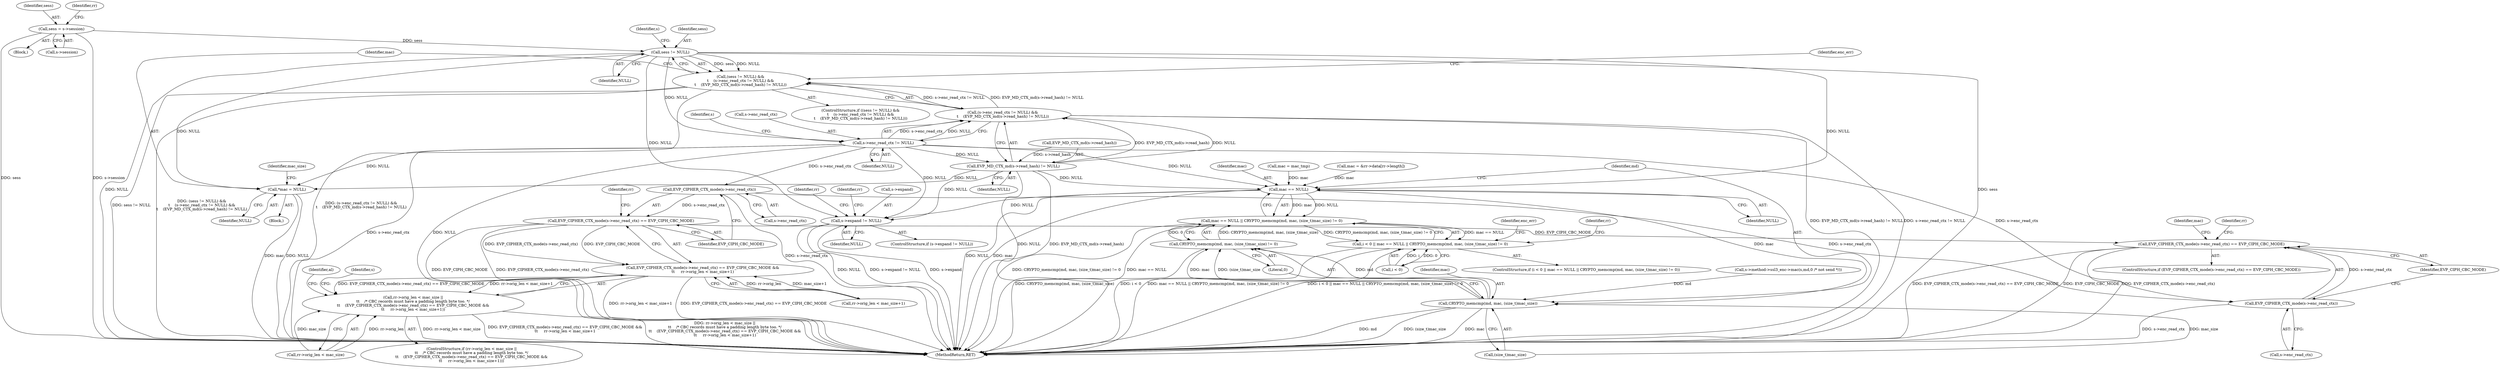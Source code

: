 digraph "0_openssl_103b171d8fc282ef435f8de9afbf7782e312961f_2@pointer" {
"1000237" [label="(Call,sess != NULL)"];
"1000136" [label="(Call,sess = s->session)"];
"1000236" [label="(Call,(sess != NULL) &&\n\t    (s->enc_read_ctx != NULL) &&\n\t    (EVP_MD_CTX_md(s->read_hash) != NULL))"];
"1000241" [label="(Call,s->enc_read_ctx != NULL)"];
"1000240" [label="(Call,(s->enc_read_ctx != NULL) &&\n\t    (EVP_MD_CTX_md(s->read_hash) != NULL))"];
"1000246" [label="(Call,EVP_MD_CTX_md(s->read_hash) != NULL)"];
"1000254" [label="(Call,*mac = NULL)"];
"1000346" [label="(Call,mac == NULL)"];
"1000345" [label="(Call,mac == NULL || CRYPTO_memcmp(md, mac, (size_t)mac_size) != 0)"];
"1000341" [label="(Call,i < 0 || mac == NULL || CRYPTO_memcmp(md, mac, (size_t)mac_size) != 0)"];
"1000350" [label="(Call,CRYPTO_memcmp(md, mac, (size_t)mac_size))"];
"1000349" [label="(Call,CRYPTO_memcmp(md, mac, (size_t)mac_size) != 0)"];
"1000390" [label="(Call,s->expand != NULL)"];
"1000277" [label="(Call,EVP_CIPHER_CTX_mode(s->enc_read_ctx))"];
"1000276" [label="(Call,EVP_CIPHER_CTX_mode(s->enc_read_ctx) == EVP_CIPH_CBC_MODE)"];
"1000275" [label="(Call,EVP_CIPHER_CTX_mode(s->enc_read_ctx) == EVP_CIPH_CBC_MODE &&\n\t\t     rr->orig_len < mac_size+1)"];
"1000269" [label="(Call,rr->orig_len < mac_size ||\n\t\t    /* CBC records must have a padding length byte too. */\n\t\t    (EVP_CIPHER_CTX_mode(s->enc_read_ctx) == EVP_CIPH_CBC_MODE &&\n\t\t     rr->orig_len < mac_size+1))"];
"1000298" [label="(Call,EVP_CIPHER_CTX_mode(s->enc_read_ctx) == EVP_CIPH_CBC_MODE)"];
"1000299" [label="(Call,EVP_CIPHER_CTX_mode(s->enc_read_ctx))"];
"1000249" [label="(Identifier,s)"];
"1000352" [label="(Identifier,mac)"];
"1000239" [label="(Identifier,NULL)"];
"1000300" [label="(Call,s->enc_read_ctx)"];
"1000281" [label="(Identifier,EVP_CIPH_CBC_MODE)"];
"1000240" [label="(Call,(s->enc_read_ctx != NULL) &&\n\t    (EVP_MD_CTX_md(s->read_hash) != NULL))"];
"1000345" [label="(Call,mac == NULL || CRYPTO_memcmp(md, mac, (size_t)mac_size) != 0)"];
"1000348" [label="(Identifier,NULL)"];
"1000349" [label="(Call,CRYPTO_memcmp(md, mac, (size_t)mac_size) != 0)"];
"1000399" [label="(Identifier,rr)"];
"1000136" [label="(Call,sess = s->session)"];
"1000137" [label="(Identifier,sess)"];
"1000276" [label="(Call,EVP_CIPHER_CTX_mode(s->enc_read_ctx) == EVP_CIPH_CBC_MODE)"];
"1000324" [label="(Call,mac = &rr->data[rr->length])"];
"1000346" [label="(Call,mac == NULL)"];
"1000254" [label="(Call,*mac = NULL)"];
"1000255" [label="(Identifier,mac)"];
"1000270" [label="(Call,rr->orig_len < mac_size)"];
"1000236" [label="(Call,(sess != NULL) &&\n\t    (s->enc_read_ctx != NULL) &&\n\t    (EVP_MD_CTX_md(s->read_hash) != NULL))"];
"1000306" [label="(Identifier,mac)"];
"1000277" [label="(Call,EVP_CIPHER_CTX_mode(s->enc_read_ctx))"];
"1000336" [label="(Call,s->method->ssl3_enc->mac(s,md,0 /* not send */))"];
"1000297" [label="(ControlStructure,if (EVP_CIPHER_CTX_mode(s->enc_read_ctx) == EVP_CIPH_CBC_MODE))"];
"1000425" [label="(Identifier,rr)"];
"1000282" [label="(Call,rr->orig_len < mac_size+1)"];
"1000241" [label="(Call,s->enc_read_ctx != NULL)"];
"1000251" [label="(Identifier,NULL)"];
"1000342" [label="(Call,i < 0)"];
"1000456" [label="(MethodReturn,RET)"];
"1000341" [label="(Call,i < 0 || mac == NULL || CRYPTO_memcmp(md, mac, (size_t)mac_size) != 0)"];
"1000242" [label="(Call,s->enc_read_ctx)"];
"1000246" [label="(Call,EVP_MD_CTX_md(s->read_hash) != NULL)"];
"1000347" [label="(Identifier,mac)"];
"1000269" [label="(Call,rr->orig_len < mac_size ||\n\t\t    /* CBC records must have a padding length byte too. */\n\t\t    (EVP_CIPHER_CTX_mode(s->enc_read_ctx) == EVP_CIPH_CBC_MODE &&\n\t\t     rr->orig_len < mac_size+1))"];
"1000268" [label="(ControlStructure,if (rr->orig_len < mac_size ||\n\t\t    /* CBC records must have a padding length byte too. */\n\t\t    (EVP_CIPHER_CTX_mode(s->enc_read_ctx) == EVP_CIPH_CBC_MODE &&\n\t\t     rr->orig_len < mac_size+1)))"];
"1000394" [label="(Identifier,NULL)"];
"1000364" [label="(Identifier,rr)"];
"1000275" [label="(Call,EVP_CIPHER_CTX_mode(s->enc_read_ctx) == EVP_CIPH_CBC_MODE &&\n\t\t     rr->orig_len < mac_size+1)"];
"1000278" [label="(Call,s->enc_read_ctx)"];
"1000305" [label="(Call,mac = mac_tmp)"];
"1000235" [label="(ControlStructure,if ((sess != NULL) &&\n\t    (s->enc_read_ctx != NULL) &&\n\t    (EVP_MD_CTX_md(s->read_hash) != NULL)))"];
"1000252" [label="(Block,)"];
"1000256" [label="(Identifier,NULL)"];
"1000350" [label="(Call,CRYPTO_memcmp(md, mac, (size_t)mac_size))"];
"1000237" [label="(Call,sess != NULL)"];
"1000299" [label="(Call,EVP_CIPHER_CTX_mode(s->enc_read_ctx))"];
"1000321" [label="(Identifier,rr)"];
"1000245" [label="(Identifier,NULL)"];
"1000143" [label="(Identifier,rr)"];
"1000259" [label="(Identifier,mac_size)"];
"1000298" [label="(Call,EVP_CIPHER_CTX_mode(s->enc_read_ctx) == EVP_CIPH_CBC_MODE)"];
"1000358" [label="(Identifier,enc_err)"];
"1000120" [label="(Block,)"];
"1000375" [label="(Identifier,enc_err)"];
"1000356" [label="(Literal,0)"];
"1000238" [label="(Identifier,sess)"];
"1000284" [label="(Identifier,rr)"];
"1000389" [label="(ControlStructure,if (s->expand != NULL))"];
"1000291" [label="(Identifier,al)"];
"1000390" [label="(Call,s->expand != NULL)"];
"1000351" [label="(Identifier,md)"];
"1000353" [label="(Call,(size_t)mac_size)"];
"1000303" [label="(Identifier,EVP_CIPH_CBC_MODE)"];
"1000391" [label="(Call,s->expand)"];
"1000247" [label="(Call,EVP_MD_CTX_md(s->read_hash))"];
"1000301" [label="(Identifier,s)"];
"1000243" [label="(Identifier,s)"];
"1000138" [label="(Call,s->session)"];
"1000340" [label="(ControlStructure,if (i < 0 || mac == NULL || CRYPTO_memcmp(md, mac, (size_t)mac_size) != 0))"];
"1000237" -> "1000236"  [label="AST: "];
"1000237" -> "1000239"  [label="CFG: "];
"1000238" -> "1000237"  [label="AST: "];
"1000239" -> "1000237"  [label="AST: "];
"1000243" -> "1000237"  [label="CFG: "];
"1000236" -> "1000237"  [label="CFG: "];
"1000237" -> "1000456"  [label="DDG: NULL"];
"1000237" -> "1000456"  [label="DDG: sess"];
"1000237" -> "1000236"  [label="DDG: sess"];
"1000237" -> "1000236"  [label="DDG: NULL"];
"1000136" -> "1000237"  [label="DDG: sess"];
"1000237" -> "1000241"  [label="DDG: NULL"];
"1000237" -> "1000254"  [label="DDG: NULL"];
"1000237" -> "1000346"  [label="DDG: NULL"];
"1000237" -> "1000390"  [label="DDG: NULL"];
"1000136" -> "1000120"  [label="AST: "];
"1000136" -> "1000138"  [label="CFG: "];
"1000137" -> "1000136"  [label="AST: "];
"1000138" -> "1000136"  [label="AST: "];
"1000143" -> "1000136"  [label="CFG: "];
"1000136" -> "1000456"  [label="DDG: s->session"];
"1000136" -> "1000456"  [label="DDG: sess"];
"1000236" -> "1000235"  [label="AST: "];
"1000236" -> "1000240"  [label="CFG: "];
"1000240" -> "1000236"  [label="AST: "];
"1000255" -> "1000236"  [label="CFG: "];
"1000375" -> "1000236"  [label="CFG: "];
"1000236" -> "1000456"  [label="DDG: sess != NULL"];
"1000236" -> "1000456"  [label="DDG: (sess != NULL) &&\n\t    (s->enc_read_ctx != NULL) &&\n\t    (EVP_MD_CTX_md(s->read_hash) != NULL)"];
"1000236" -> "1000456"  [label="DDG: (s->enc_read_ctx != NULL) &&\n\t    (EVP_MD_CTX_md(s->read_hash) != NULL)"];
"1000240" -> "1000236"  [label="DDG: s->enc_read_ctx != NULL"];
"1000240" -> "1000236"  [label="DDG: EVP_MD_CTX_md(s->read_hash) != NULL"];
"1000241" -> "1000240"  [label="AST: "];
"1000241" -> "1000245"  [label="CFG: "];
"1000242" -> "1000241"  [label="AST: "];
"1000245" -> "1000241"  [label="AST: "];
"1000249" -> "1000241"  [label="CFG: "];
"1000240" -> "1000241"  [label="CFG: "];
"1000241" -> "1000456"  [label="DDG: s->enc_read_ctx"];
"1000241" -> "1000456"  [label="DDG: NULL"];
"1000241" -> "1000240"  [label="DDG: s->enc_read_ctx"];
"1000241" -> "1000240"  [label="DDG: NULL"];
"1000241" -> "1000246"  [label="DDG: NULL"];
"1000241" -> "1000254"  [label="DDG: NULL"];
"1000241" -> "1000277"  [label="DDG: s->enc_read_ctx"];
"1000241" -> "1000299"  [label="DDG: s->enc_read_ctx"];
"1000241" -> "1000346"  [label="DDG: NULL"];
"1000241" -> "1000390"  [label="DDG: NULL"];
"1000240" -> "1000246"  [label="CFG: "];
"1000246" -> "1000240"  [label="AST: "];
"1000240" -> "1000456"  [label="DDG: EVP_MD_CTX_md(s->read_hash) != NULL"];
"1000240" -> "1000456"  [label="DDG: s->enc_read_ctx != NULL"];
"1000246" -> "1000240"  [label="DDG: EVP_MD_CTX_md(s->read_hash)"];
"1000246" -> "1000240"  [label="DDG: NULL"];
"1000246" -> "1000251"  [label="CFG: "];
"1000247" -> "1000246"  [label="AST: "];
"1000251" -> "1000246"  [label="AST: "];
"1000246" -> "1000456"  [label="DDG: NULL"];
"1000246" -> "1000456"  [label="DDG: EVP_MD_CTX_md(s->read_hash)"];
"1000247" -> "1000246"  [label="DDG: s->read_hash"];
"1000246" -> "1000254"  [label="DDG: NULL"];
"1000246" -> "1000346"  [label="DDG: NULL"];
"1000246" -> "1000390"  [label="DDG: NULL"];
"1000254" -> "1000252"  [label="AST: "];
"1000254" -> "1000256"  [label="CFG: "];
"1000255" -> "1000254"  [label="AST: "];
"1000256" -> "1000254"  [label="AST: "];
"1000259" -> "1000254"  [label="CFG: "];
"1000254" -> "1000456"  [label="DDG: mac"];
"1000254" -> "1000456"  [label="DDG: NULL"];
"1000346" -> "1000345"  [label="AST: "];
"1000346" -> "1000348"  [label="CFG: "];
"1000347" -> "1000346"  [label="AST: "];
"1000348" -> "1000346"  [label="AST: "];
"1000351" -> "1000346"  [label="CFG: "];
"1000345" -> "1000346"  [label="CFG: "];
"1000346" -> "1000456"  [label="DDG: NULL"];
"1000346" -> "1000456"  [label="DDG: mac"];
"1000346" -> "1000345"  [label="DDG: mac"];
"1000346" -> "1000345"  [label="DDG: NULL"];
"1000305" -> "1000346"  [label="DDG: mac"];
"1000324" -> "1000346"  [label="DDG: mac"];
"1000346" -> "1000350"  [label="DDG: mac"];
"1000346" -> "1000390"  [label="DDG: NULL"];
"1000345" -> "1000341"  [label="AST: "];
"1000345" -> "1000349"  [label="CFG: "];
"1000349" -> "1000345"  [label="AST: "];
"1000341" -> "1000345"  [label="CFG: "];
"1000345" -> "1000456"  [label="DDG: CRYPTO_memcmp(md, mac, (size_t)mac_size) != 0"];
"1000345" -> "1000456"  [label="DDG: mac == NULL"];
"1000345" -> "1000341"  [label="DDG: mac == NULL"];
"1000345" -> "1000341"  [label="DDG: CRYPTO_memcmp(md, mac, (size_t)mac_size) != 0"];
"1000349" -> "1000345"  [label="DDG: CRYPTO_memcmp(md, mac, (size_t)mac_size)"];
"1000349" -> "1000345"  [label="DDG: 0"];
"1000341" -> "1000340"  [label="AST: "];
"1000341" -> "1000342"  [label="CFG: "];
"1000342" -> "1000341"  [label="AST: "];
"1000358" -> "1000341"  [label="CFG: "];
"1000364" -> "1000341"  [label="CFG: "];
"1000341" -> "1000456"  [label="DDG: i < 0"];
"1000341" -> "1000456"  [label="DDG: mac == NULL || CRYPTO_memcmp(md, mac, (size_t)mac_size) != 0"];
"1000341" -> "1000456"  [label="DDG: i < 0 || mac == NULL || CRYPTO_memcmp(md, mac, (size_t)mac_size) != 0"];
"1000342" -> "1000341"  [label="DDG: i"];
"1000342" -> "1000341"  [label="DDG: 0"];
"1000350" -> "1000349"  [label="AST: "];
"1000350" -> "1000353"  [label="CFG: "];
"1000351" -> "1000350"  [label="AST: "];
"1000352" -> "1000350"  [label="AST: "];
"1000353" -> "1000350"  [label="AST: "];
"1000356" -> "1000350"  [label="CFG: "];
"1000350" -> "1000456"  [label="DDG: md"];
"1000350" -> "1000456"  [label="DDG: (size_t)mac_size"];
"1000350" -> "1000456"  [label="DDG: mac"];
"1000350" -> "1000349"  [label="DDG: md"];
"1000350" -> "1000349"  [label="DDG: mac"];
"1000350" -> "1000349"  [label="DDG: (size_t)mac_size"];
"1000336" -> "1000350"  [label="DDG: md"];
"1000353" -> "1000350"  [label="DDG: mac_size"];
"1000349" -> "1000356"  [label="CFG: "];
"1000356" -> "1000349"  [label="AST: "];
"1000349" -> "1000456"  [label="DDG: CRYPTO_memcmp(md, mac, (size_t)mac_size)"];
"1000390" -> "1000389"  [label="AST: "];
"1000390" -> "1000394"  [label="CFG: "];
"1000391" -> "1000390"  [label="AST: "];
"1000394" -> "1000390"  [label="AST: "];
"1000399" -> "1000390"  [label="CFG: "];
"1000425" -> "1000390"  [label="CFG: "];
"1000390" -> "1000456"  [label="DDG: NULL"];
"1000390" -> "1000456"  [label="DDG: s->expand != NULL"];
"1000390" -> "1000456"  [label="DDG: s->expand"];
"1000277" -> "1000276"  [label="AST: "];
"1000277" -> "1000278"  [label="CFG: "];
"1000278" -> "1000277"  [label="AST: "];
"1000281" -> "1000277"  [label="CFG: "];
"1000277" -> "1000456"  [label="DDG: s->enc_read_ctx"];
"1000277" -> "1000276"  [label="DDG: s->enc_read_ctx"];
"1000277" -> "1000299"  [label="DDG: s->enc_read_ctx"];
"1000276" -> "1000275"  [label="AST: "];
"1000276" -> "1000281"  [label="CFG: "];
"1000281" -> "1000276"  [label="AST: "];
"1000284" -> "1000276"  [label="CFG: "];
"1000275" -> "1000276"  [label="CFG: "];
"1000276" -> "1000456"  [label="DDG: EVP_CIPH_CBC_MODE"];
"1000276" -> "1000456"  [label="DDG: EVP_CIPHER_CTX_mode(s->enc_read_ctx)"];
"1000276" -> "1000275"  [label="DDG: EVP_CIPHER_CTX_mode(s->enc_read_ctx)"];
"1000276" -> "1000275"  [label="DDG: EVP_CIPH_CBC_MODE"];
"1000276" -> "1000298"  [label="DDG: EVP_CIPH_CBC_MODE"];
"1000275" -> "1000269"  [label="AST: "];
"1000275" -> "1000282"  [label="CFG: "];
"1000282" -> "1000275"  [label="AST: "];
"1000269" -> "1000275"  [label="CFG: "];
"1000275" -> "1000456"  [label="DDG: rr->orig_len < mac_size+1"];
"1000275" -> "1000456"  [label="DDG: EVP_CIPHER_CTX_mode(s->enc_read_ctx) == EVP_CIPH_CBC_MODE"];
"1000275" -> "1000269"  [label="DDG: EVP_CIPHER_CTX_mode(s->enc_read_ctx) == EVP_CIPH_CBC_MODE"];
"1000275" -> "1000269"  [label="DDG: rr->orig_len < mac_size+1"];
"1000282" -> "1000275"  [label="DDG: rr->orig_len"];
"1000282" -> "1000275"  [label="DDG: mac_size+1"];
"1000269" -> "1000268"  [label="AST: "];
"1000269" -> "1000270"  [label="CFG: "];
"1000270" -> "1000269"  [label="AST: "];
"1000291" -> "1000269"  [label="CFG: "];
"1000301" -> "1000269"  [label="CFG: "];
"1000269" -> "1000456"  [label="DDG: EVP_CIPHER_CTX_mode(s->enc_read_ctx) == EVP_CIPH_CBC_MODE &&\n\t\t     rr->orig_len < mac_size+1"];
"1000269" -> "1000456"  [label="DDG: rr->orig_len < mac_size ||\n\t\t    /* CBC records must have a padding length byte too. */\n\t\t    (EVP_CIPHER_CTX_mode(s->enc_read_ctx) == EVP_CIPH_CBC_MODE &&\n\t\t     rr->orig_len < mac_size+1)"];
"1000269" -> "1000456"  [label="DDG: rr->orig_len < mac_size"];
"1000270" -> "1000269"  [label="DDG: rr->orig_len"];
"1000270" -> "1000269"  [label="DDG: mac_size"];
"1000298" -> "1000297"  [label="AST: "];
"1000298" -> "1000303"  [label="CFG: "];
"1000299" -> "1000298"  [label="AST: "];
"1000303" -> "1000298"  [label="AST: "];
"1000306" -> "1000298"  [label="CFG: "];
"1000321" -> "1000298"  [label="CFG: "];
"1000298" -> "1000456"  [label="DDG: EVP_CIPHER_CTX_mode(s->enc_read_ctx) == EVP_CIPH_CBC_MODE"];
"1000298" -> "1000456"  [label="DDG: EVP_CIPH_CBC_MODE"];
"1000298" -> "1000456"  [label="DDG: EVP_CIPHER_CTX_mode(s->enc_read_ctx)"];
"1000299" -> "1000298"  [label="DDG: s->enc_read_ctx"];
"1000299" -> "1000300"  [label="CFG: "];
"1000300" -> "1000299"  [label="AST: "];
"1000303" -> "1000299"  [label="CFG: "];
"1000299" -> "1000456"  [label="DDG: s->enc_read_ctx"];
}
